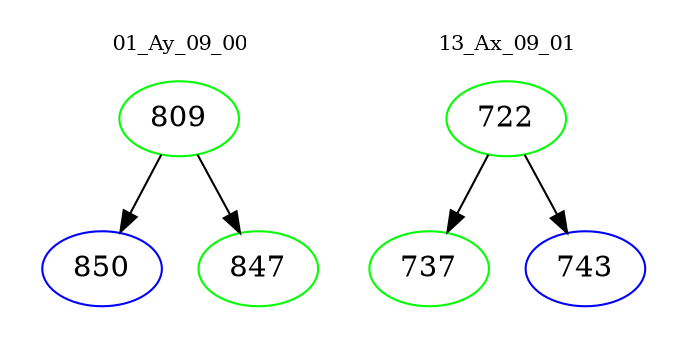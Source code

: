 digraph{
subgraph cluster_0 {
color = white
label = "01_Ay_09_00";
fontsize=10;
T0_809 [label="809", color="green"]
T0_809 -> T0_850 [color="black"]
T0_850 [label="850", color="blue"]
T0_809 -> T0_847 [color="black"]
T0_847 [label="847", color="green"]
}
subgraph cluster_1 {
color = white
label = "13_Ax_09_01";
fontsize=10;
T1_722 [label="722", color="green"]
T1_722 -> T1_737 [color="black"]
T1_737 [label="737", color="green"]
T1_722 -> T1_743 [color="black"]
T1_743 [label="743", color="blue"]
}
}
